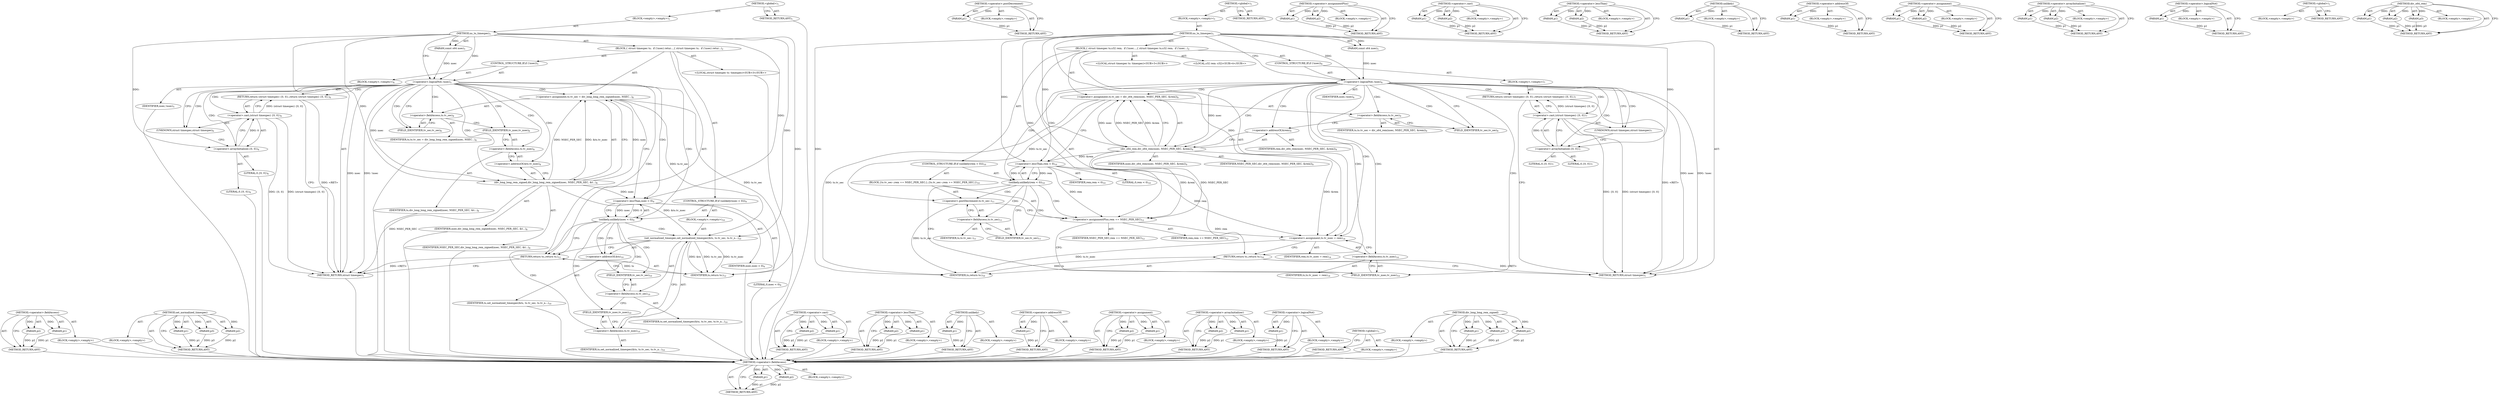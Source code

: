 digraph "div_s64_rem" {
vulnerable_92 [label=<(METHOD,&lt;operator&gt;.fieldAccess)>];
vulnerable_93 [label=<(PARAM,p1)>];
vulnerable_94 [label=<(PARAM,p2)>];
vulnerable_95 [label=<(BLOCK,&lt;empty&gt;,&lt;empty&gt;)>];
vulnerable_96 [label=<(METHOD_RETURN,ANY)>];
vulnerable_116 [label=<(METHOD,set_normalized_timespec)>];
vulnerable_117 [label=<(PARAM,p1)>];
vulnerable_118 [label=<(PARAM,p2)>];
vulnerable_119 [label=<(PARAM,p3)>];
vulnerable_120 [label=<(BLOCK,&lt;empty&gt;,&lt;empty&gt;)>];
vulnerable_121 [label=<(METHOD_RETURN,ANY)>];
vulnerable_6 [label=<(METHOD,&lt;global&gt;)<SUB>1</SUB>>];
vulnerable_7 [label=<(BLOCK,&lt;empty&gt;,&lt;empty&gt;)<SUB>1</SUB>>];
vulnerable_8 [label=<(METHOD,ns_to_timespec)<SUB>1</SUB>>];
vulnerable_9 [label=<(PARAM,const s64 nsec)<SUB>1</SUB>>];
vulnerable_10 [label=<(BLOCK,{
 	struct timespec ts;
 
 	if (!nsec)
 		retur...,{
 	struct timespec ts;
 
 	if (!nsec)
 		retur...)<SUB>2</SUB>>];
vulnerable_11 [label="<(LOCAL,struct timespec ts: timespec)<SUB>3</SUB>>"];
vulnerable_12 [label=<(CONTROL_STRUCTURE,IF,if (!nsec))<SUB>5</SUB>>];
vulnerable_13 [label=<(&lt;operator&gt;.logicalNot,!nsec)<SUB>5</SUB>>];
vulnerable_14 [label=<(IDENTIFIER,nsec,!nsec)<SUB>5</SUB>>];
vulnerable_15 [label=<(BLOCK,&lt;empty&gt;,&lt;empty&gt;)<SUB>6</SUB>>];
vulnerable_16 [label=<(RETURN,return (struct timespec) {0, 0};,return (struct timespec) {0, 0};)<SUB>6</SUB>>];
vulnerable_17 [label=<(&lt;operator&gt;.cast,(struct timespec) {0, 0})<SUB>6</SUB>>];
vulnerable_18 [label=<(UNKNOWN,struct timespec,struct timespec)<SUB>6</SUB>>];
vulnerable_19 [label=<(&lt;operator&gt;.arrayInitializer,{0, 0})<SUB>6</SUB>>];
vulnerable_20 [label=<(LITERAL,0,{0, 0})<SUB>6</SUB>>];
vulnerable_21 [label=<(LITERAL,0,{0, 0})<SUB>6</SUB>>];
vulnerable_22 [label=<(&lt;operator&gt;.assignment,ts.tv_sec = div_long_long_rem_signed(nsec, NSEC...)<SUB>8</SUB>>];
vulnerable_23 [label=<(&lt;operator&gt;.fieldAccess,ts.tv_sec)<SUB>8</SUB>>];
vulnerable_24 [label=<(IDENTIFIER,ts,ts.tv_sec = div_long_long_rem_signed(nsec, NSEC...)<SUB>8</SUB>>];
vulnerable_25 [label=<(FIELD_IDENTIFIER,tv_sec,tv_sec)<SUB>8</SUB>>];
vulnerable_26 [label=<(div_long_long_rem_signed,div_long_long_rem_signed(nsec, NSEC_PER_SEC, &amp;t...)<SUB>8</SUB>>];
vulnerable_27 [label=<(IDENTIFIER,nsec,div_long_long_rem_signed(nsec, NSEC_PER_SEC, &amp;t...)<SUB>8</SUB>>];
vulnerable_28 [label=<(IDENTIFIER,NSEC_PER_SEC,div_long_long_rem_signed(nsec, NSEC_PER_SEC, &amp;t...)<SUB>8</SUB>>];
vulnerable_29 [label=<(&lt;operator&gt;.addressOf,&amp;ts.tv_nsec)<SUB>8</SUB>>];
vulnerable_30 [label=<(&lt;operator&gt;.fieldAccess,ts.tv_nsec)<SUB>8</SUB>>];
vulnerable_31 [label=<(IDENTIFIER,ts,div_long_long_rem_signed(nsec, NSEC_PER_SEC, &amp;t...)<SUB>8</SUB>>];
vulnerable_32 [label=<(FIELD_IDENTIFIER,tv_nsec,tv_nsec)<SUB>8</SUB>>];
vulnerable_33 [label=<(CONTROL_STRUCTURE,IF,if (unlikely(nsec &lt; 0)))<SUB>9</SUB>>];
vulnerable_34 [label=<(unlikely,unlikely(nsec &lt; 0))<SUB>9</SUB>>];
vulnerable_35 [label=<(&lt;operator&gt;.lessThan,nsec &lt; 0)<SUB>9</SUB>>];
vulnerable_36 [label=<(IDENTIFIER,nsec,nsec &lt; 0)<SUB>9</SUB>>];
vulnerable_37 [label=<(LITERAL,0,nsec &lt; 0)<SUB>9</SUB>>];
vulnerable_38 [label=<(BLOCK,&lt;empty&gt;,&lt;empty&gt;)<SUB>10</SUB>>];
vulnerable_39 [label=<(set_normalized_timespec,set_normalized_timespec(&amp;ts, ts.tv_sec, ts.tv_n...)<SUB>10</SUB>>];
vulnerable_40 [label=<(&lt;operator&gt;.addressOf,&amp;ts)<SUB>10</SUB>>];
vulnerable_41 [label=<(IDENTIFIER,ts,set_normalized_timespec(&amp;ts, ts.tv_sec, ts.tv_n...)<SUB>10</SUB>>];
vulnerable_42 [label=<(&lt;operator&gt;.fieldAccess,ts.tv_sec)<SUB>10</SUB>>];
vulnerable_43 [label=<(IDENTIFIER,ts,set_normalized_timespec(&amp;ts, ts.tv_sec, ts.tv_n...)<SUB>10</SUB>>];
vulnerable_44 [label=<(FIELD_IDENTIFIER,tv_sec,tv_sec)<SUB>10</SUB>>];
vulnerable_45 [label=<(&lt;operator&gt;.fieldAccess,ts.tv_nsec)<SUB>10</SUB>>];
vulnerable_46 [label=<(IDENTIFIER,ts,set_normalized_timespec(&amp;ts, ts.tv_sec, ts.tv_n...)<SUB>10</SUB>>];
vulnerable_47 [label=<(FIELD_IDENTIFIER,tv_nsec,tv_nsec)<SUB>10</SUB>>];
vulnerable_48 [label=<(RETURN,return ts;,return ts;)<SUB>12</SUB>>];
vulnerable_49 [label=<(IDENTIFIER,ts,return ts;)<SUB>12</SUB>>];
vulnerable_50 [label=<(METHOD_RETURN,struct timespec)<SUB>1</SUB>>];
vulnerable_52 [label=<(METHOD_RETURN,ANY)<SUB>1</SUB>>];
vulnerable_77 [label=<(METHOD,&lt;operator&gt;.cast)>];
vulnerable_78 [label=<(PARAM,p1)>];
vulnerable_79 [label=<(PARAM,p2)>];
vulnerable_80 [label=<(BLOCK,&lt;empty&gt;,&lt;empty&gt;)>];
vulnerable_81 [label=<(METHOD_RETURN,ANY)>];
vulnerable_111 [label=<(METHOD,&lt;operator&gt;.lessThan)>];
vulnerable_112 [label=<(PARAM,p1)>];
vulnerable_113 [label=<(PARAM,p2)>];
vulnerable_114 [label=<(BLOCK,&lt;empty&gt;,&lt;empty&gt;)>];
vulnerable_115 [label=<(METHOD_RETURN,ANY)>];
vulnerable_107 [label=<(METHOD,unlikely)>];
vulnerable_108 [label=<(PARAM,p1)>];
vulnerable_109 [label=<(BLOCK,&lt;empty&gt;,&lt;empty&gt;)>];
vulnerable_110 [label=<(METHOD_RETURN,ANY)>];
vulnerable_103 [label=<(METHOD,&lt;operator&gt;.addressOf)>];
vulnerable_104 [label=<(PARAM,p1)>];
vulnerable_105 [label=<(BLOCK,&lt;empty&gt;,&lt;empty&gt;)>];
vulnerable_106 [label=<(METHOD_RETURN,ANY)>];
vulnerable_87 [label=<(METHOD,&lt;operator&gt;.assignment)>];
vulnerable_88 [label=<(PARAM,p1)>];
vulnerable_89 [label=<(PARAM,p2)>];
vulnerable_90 [label=<(BLOCK,&lt;empty&gt;,&lt;empty&gt;)>];
vulnerable_91 [label=<(METHOD_RETURN,ANY)>];
vulnerable_82 [label=<(METHOD,&lt;operator&gt;.arrayInitializer)>];
vulnerable_83 [label=<(PARAM,p1)>];
vulnerable_84 [label=<(PARAM,p2)>];
vulnerable_85 [label=<(BLOCK,&lt;empty&gt;,&lt;empty&gt;)>];
vulnerable_86 [label=<(METHOD_RETURN,ANY)>];
vulnerable_73 [label=<(METHOD,&lt;operator&gt;.logicalNot)>];
vulnerable_74 [label=<(PARAM,p1)>];
vulnerable_75 [label=<(BLOCK,&lt;empty&gt;,&lt;empty&gt;)>];
vulnerable_76 [label=<(METHOD_RETURN,ANY)>];
vulnerable_67 [label=<(METHOD,&lt;global&gt;)<SUB>1</SUB>>];
vulnerable_68 [label=<(BLOCK,&lt;empty&gt;,&lt;empty&gt;)>];
vulnerable_69 [label=<(METHOD_RETURN,ANY)>];
vulnerable_97 [label=<(METHOD,div_long_long_rem_signed)>];
vulnerable_98 [label=<(PARAM,p1)>];
vulnerable_99 [label=<(PARAM,p2)>];
vulnerable_100 [label=<(PARAM,p3)>];
vulnerable_101 [label=<(BLOCK,&lt;empty&gt;,&lt;empty&gt;)>];
vulnerable_102 [label=<(METHOD_RETURN,ANY)>];
fixed_96 [label=<(METHOD,&lt;operator&gt;.fieldAccess)>];
fixed_97 [label=<(PARAM,p1)>];
fixed_98 [label=<(PARAM,p2)>];
fixed_99 [label=<(BLOCK,&lt;empty&gt;,&lt;empty&gt;)>];
fixed_100 [label=<(METHOD_RETURN,ANY)>];
fixed_120 [label=<(METHOD,&lt;operator&gt;.postDecrement)>];
fixed_121 [label=<(PARAM,p1)>];
fixed_122 [label=<(BLOCK,&lt;empty&gt;,&lt;empty&gt;)>];
fixed_123 [label=<(METHOD_RETURN,ANY)>];
fixed_6 [label=<(METHOD,&lt;global&gt;)<SUB>1</SUB>>];
fixed_7 [label=<(BLOCK,&lt;empty&gt;,&lt;empty&gt;)<SUB>1</SUB>>];
fixed_8 [label=<(METHOD,ns_to_timespec)<SUB>1</SUB>>];
fixed_9 [label=<(PARAM,const s64 nsec)<SUB>1</SUB>>];
fixed_10 [label=<(BLOCK,{
 	struct timespec ts;
	s32 rem;
 
 	if (!nsec...,{
 	struct timespec ts;
	s32 rem;
 
 	if (!nsec...)<SUB>2</SUB>>];
fixed_11 [label="<(LOCAL,struct timespec ts: timespec)<SUB>3</SUB>>"];
fixed_12 [label="<(LOCAL,s32 rem: s32)<SUB>4</SUB>>"];
fixed_13 [label=<(CONTROL_STRUCTURE,IF,if (!nsec))<SUB>6</SUB>>];
fixed_14 [label=<(&lt;operator&gt;.logicalNot,!nsec)<SUB>6</SUB>>];
fixed_15 [label=<(IDENTIFIER,nsec,!nsec)<SUB>6</SUB>>];
fixed_16 [label=<(BLOCK,&lt;empty&gt;,&lt;empty&gt;)<SUB>7</SUB>>];
fixed_17 [label=<(RETURN,return (struct timespec) {0, 0};,return (struct timespec) {0, 0};)<SUB>7</SUB>>];
fixed_18 [label=<(&lt;operator&gt;.cast,(struct timespec) {0, 0})<SUB>7</SUB>>];
fixed_19 [label=<(UNKNOWN,struct timespec,struct timespec)<SUB>7</SUB>>];
fixed_20 [label=<(&lt;operator&gt;.arrayInitializer,{0, 0})<SUB>7</SUB>>];
fixed_21 [label=<(LITERAL,0,{0, 0})<SUB>7</SUB>>];
fixed_22 [label=<(LITERAL,0,{0, 0})<SUB>7</SUB>>];
fixed_23 [label=<(&lt;operator&gt;.assignment,ts.tv_sec = div_s64_rem(nsec, NSEC_PER_SEC, &amp;rem))<SUB>9</SUB>>];
fixed_24 [label=<(&lt;operator&gt;.fieldAccess,ts.tv_sec)<SUB>9</SUB>>];
fixed_25 [label=<(IDENTIFIER,ts,ts.tv_sec = div_s64_rem(nsec, NSEC_PER_SEC, &amp;rem))<SUB>9</SUB>>];
fixed_26 [label=<(FIELD_IDENTIFIER,tv_sec,tv_sec)<SUB>9</SUB>>];
fixed_27 [label=<(div_s64_rem,div_s64_rem(nsec, NSEC_PER_SEC, &amp;rem))<SUB>9</SUB>>];
fixed_28 [label=<(IDENTIFIER,nsec,div_s64_rem(nsec, NSEC_PER_SEC, &amp;rem))<SUB>9</SUB>>];
fixed_29 [label=<(IDENTIFIER,NSEC_PER_SEC,div_s64_rem(nsec, NSEC_PER_SEC, &amp;rem))<SUB>9</SUB>>];
fixed_30 [label=<(&lt;operator&gt;.addressOf,&amp;rem)<SUB>9</SUB>>];
fixed_31 [label=<(IDENTIFIER,rem,div_s64_rem(nsec, NSEC_PER_SEC, &amp;rem))<SUB>9</SUB>>];
fixed_32 [label=<(CONTROL_STRUCTURE,IF,if (unlikely(rem &lt; 0)))<SUB>10</SUB>>];
fixed_33 [label=<(unlikely,unlikely(rem &lt; 0))<SUB>10</SUB>>];
fixed_34 [label=<(&lt;operator&gt;.lessThan,rem &lt; 0)<SUB>10</SUB>>];
fixed_35 [label=<(IDENTIFIER,rem,rem &lt; 0)<SUB>10</SUB>>];
fixed_36 [label=<(LITERAL,0,rem &lt; 0)<SUB>10</SUB>>];
fixed_37 [label=<(BLOCK,{
		ts.tv_sec--;
		rem += NSEC_PER_SEC;
	},{
		ts.tv_sec--;
		rem += NSEC_PER_SEC;
	})<SUB>10</SUB>>];
fixed_38 [label=<(&lt;operator&gt;.postDecrement,ts.tv_sec--)<SUB>11</SUB>>];
fixed_39 [label=<(&lt;operator&gt;.fieldAccess,ts.tv_sec)<SUB>11</SUB>>];
fixed_40 [label=<(IDENTIFIER,ts,ts.tv_sec--)<SUB>11</SUB>>];
fixed_41 [label=<(FIELD_IDENTIFIER,tv_sec,tv_sec)<SUB>11</SUB>>];
fixed_42 [label=<(&lt;operator&gt;.assignmentPlus,rem += NSEC_PER_SEC)<SUB>12</SUB>>];
fixed_43 [label=<(IDENTIFIER,rem,rem += NSEC_PER_SEC)<SUB>12</SUB>>];
fixed_44 [label=<(IDENTIFIER,NSEC_PER_SEC,rem += NSEC_PER_SEC)<SUB>12</SUB>>];
fixed_45 [label=<(&lt;operator&gt;.assignment,ts.tv_nsec = rem)<SUB>14</SUB>>];
fixed_46 [label=<(&lt;operator&gt;.fieldAccess,ts.tv_nsec)<SUB>14</SUB>>];
fixed_47 [label=<(IDENTIFIER,ts,ts.tv_nsec = rem)<SUB>14</SUB>>];
fixed_48 [label=<(FIELD_IDENTIFIER,tv_nsec,tv_nsec)<SUB>14</SUB>>];
fixed_49 [label=<(IDENTIFIER,rem,ts.tv_nsec = rem)<SUB>14</SUB>>];
fixed_50 [label=<(RETURN,return ts;,return ts;)<SUB>16</SUB>>];
fixed_51 [label=<(IDENTIFIER,ts,return ts;)<SUB>16</SUB>>];
fixed_52 [label=<(METHOD_RETURN,struct timespec)<SUB>1</SUB>>];
fixed_54 [label=<(METHOD_RETURN,ANY)<SUB>1</SUB>>];
fixed_124 [label=<(METHOD,&lt;operator&gt;.assignmentPlus)>];
fixed_125 [label=<(PARAM,p1)>];
fixed_126 [label=<(PARAM,p2)>];
fixed_127 [label=<(BLOCK,&lt;empty&gt;,&lt;empty&gt;)>];
fixed_128 [label=<(METHOD_RETURN,ANY)>];
fixed_81 [label=<(METHOD,&lt;operator&gt;.cast)>];
fixed_82 [label=<(PARAM,p1)>];
fixed_83 [label=<(PARAM,p2)>];
fixed_84 [label=<(BLOCK,&lt;empty&gt;,&lt;empty&gt;)>];
fixed_85 [label=<(METHOD_RETURN,ANY)>];
fixed_115 [label=<(METHOD,&lt;operator&gt;.lessThan)>];
fixed_116 [label=<(PARAM,p1)>];
fixed_117 [label=<(PARAM,p2)>];
fixed_118 [label=<(BLOCK,&lt;empty&gt;,&lt;empty&gt;)>];
fixed_119 [label=<(METHOD_RETURN,ANY)>];
fixed_111 [label=<(METHOD,unlikely)>];
fixed_112 [label=<(PARAM,p1)>];
fixed_113 [label=<(BLOCK,&lt;empty&gt;,&lt;empty&gt;)>];
fixed_114 [label=<(METHOD_RETURN,ANY)>];
fixed_107 [label=<(METHOD,&lt;operator&gt;.addressOf)>];
fixed_108 [label=<(PARAM,p1)>];
fixed_109 [label=<(BLOCK,&lt;empty&gt;,&lt;empty&gt;)>];
fixed_110 [label=<(METHOD_RETURN,ANY)>];
fixed_91 [label=<(METHOD,&lt;operator&gt;.assignment)>];
fixed_92 [label=<(PARAM,p1)>];
fixed_93 [label=<(PARAM,p2)>];
fixed_94 [label=<(BLOCK,&lt;empty&gt;,&lt;empty&gt;)>];
fixed_95 [label=<(METHOD_RETURN,ANY)>];
fixed_86 [label=<(METHOD,&lt;operator&gt;.arrayInitializer)>];
fixed_87 [label=<(PARAM,p1)>];
fixed_88 [label=<(PARAM,p2)>];
fixed_89 [label=<(BLOCK,&lt;empty&gt;,&lt;empty&gt;)>];
fixed_90 [label=<(METHOD_RETURN,ANY)>];
fixed_77 [label=<(METHOD,&lt;operator&gt;.logicalNot)>];
fixed_78 [label=<(PARAM,p1)>];
fixed_79 [label=<(BLOCK,&lt;empty&gt;,&lt;empty&gt;)>];
fixed_80 [label=<(METHOD_RETURN,ANY)>];
fixed_71 [label=<(METHOD,&lt;global&gt;)<SUB>1</SUB>>];
fixed_72 [label=<(BLOCK,&lt;empty&gt;,&lt;empty&gt;)>];
fixed_73 [label=<(METHOD_RETURN,ANY)>];
fixed_101 [label=<(METHOD,div_s64_rem)>];
fixed_102 [label=<(PARAM,p1)>];
fixed_103 [label=<(PARAM,p2)>];
fixed_104 [label=<(PARAM,p3)>];
fixed_105 [label=<(BLOCK,&lt;empty&gt;,&lt;empty&gt;)>];
fixed_106 [label=<(METHOD_RETURN,ANY)>];
vulnerable_92 -> vulnerable_93  [key=0, label="AST: "];
vulnerable_92 -> vulnerable_93  [key=1, label="DDG: "];
vulnerable_92 -> vulnerable_95  [key=0, label="AST: "];
vulnerable_92 -> vulnerable_94  [key=0, label="AST: "];
vulnerable_92 -> vulnerable_94  [key=1, label="DDG: "];
vulnerable_92 -> vulnerable_96  [key=0, label="AST: "];
vulnerable_92 -> vulnerable_96  [key=1, label="CFG: "];
vulnerable_93 -> vulnerable_96  [key=0, label="DDG: p1"];
vulnerable_94 -> vulnerable_96  [key=0, label="DDG: p2"];
vulnerable_95 -> fixed_96  [key=0];
vulnerable_96 -> fixed_96  [key=0];
vulnerable_116 -> vulnerable_117  [key=0, label="AST: "];
vulnerable_116 -> vulnerable_117  [key=1, label="DDG: "];
vulnerable_116 -> vulnerable_120  [key=0, label="AST: "];
vulnerable_116 -> vulnerable_118  [key=0, label="AST: "];
vulnerable_116 -> vulnerable_118  [key=1, label="DDG: "];
vulnerable_116 -> vulnerable_121  [key=0, label="AST: "];
vulnerable_116 -> vulnerable_121  [key=1, label="CFG: "];
vulnerable_116 -> vulnerable_119  [key=0, label="AST: "];
vulnerable_116 -> vulnerable_119  [key=1, label="DDG: "];
vulnerable_117 -> vulnerable_121  [key=0, label="DDG: p1"];
vulnerable_118 -> vulnerable_121  [key=0, label="DDG: p2"];
vulnerable_119 -> vulnerable_121  [key=0, label="DDG: p3"];
vulnerable_120 -> fixed_96  [key=0];
vulnerable_121 -> fixed_96  [key=0];
vulnerable_6 -> vulnerable_7  [key=0, label="AST: "];
vulnerable_6 -> vulnerable_52  [key=0, label="AST: "];
vulnerable_6 -> vulnerable_52  [key=1, label="CFG: "];
vulnerable_7 -> vulnerable_8  [key=0, label="AST: "];
vulnerable_8 -> vulnerable_9  [key=0, label="AST: "];
vulnerable_8 -> vulnerable_9  [key=1, label="DDG: "];
vulnerable_8 -> vulnerable_10  [key=0, label="AST: "];
vulnerable_8 -> vulnerable_50  [key=0, label="AST: "];
vulnerable_8 -> vulnerable_13  [key=0, label="CFG: "];
vulnerable_8 -> vulnerable_13  [key=1, label="DDG: "];
vulnerable_8 -> vulnerable_49  [key=0, label="DDG: "];
vulnerable_8 -> vulnerable_26  [key=0, label="DDG: "];
vulnerable_8 -> vulnerable_35  [key=0, label="DDG: "];
vulnerable_8 -> vulnerable_39  [key=0, label="DDG: "];
vulnerable_8 -> vulnerable_19  [key=0, label="DDG: "];
vulnerable_9 -> vulnerable_13  [key=0, label="DDG: nsec"];
vulnerable_10 -> vulnerable_11  [key=0, label="AST: "];
vulnerable_10 -> vulnerable_12  [key=0, label="AST: "];
vulnerable_10 -> vulnerable_22  [key=0, label="AST: "];
vulnerable_10 -> vulnerable_33  [key=0, label="AST: "];
vulnerable_10 -> vulnerable_48  [key=0, label="AST: "];
vulnerable_11 -> fixed_96  [key=0];
vulnerable_12 -> vulnerable_13  [key=0, label="AST: "];
vulnerable_12 -> vulnerable_15  [key=0, label="AST: "];
vulnerable_13 -> vulnerable_14  [key=0, label="AST: "];
vulnerable_13 -> vulnerable_18  [key=0, label="CFG: "];
vulnerable_13 -> vulnerable_18  [key=1, label="CDG: "];
vulnerable_13 -> vulnerable_25  [key=0, label="CFG: "];
vulnerable_13 -> vulnerable_25  [key=1, label="CDG: "];
vulnerable_13 -> vulnerable_50  [key=0, label="DDG: nsec"];
vulnerable_13 -> vulnerable_50  [key=1, label="DDG: !nsec"];
vulnerable_13 -> vulnerable_26  [key=0, label="DDG: nsec"];
vulnerable_13 -> vulnerable_26  [key=1, label="CDG: "];
vulnerable_13 -> vulnerable_16  [key=0, label="CDG: "];
vulnerable_13 -> vulnerable_17  [key=0, label="CDG: "];
vulnerable_13 -> vulnerable_30  [key=0, label="CDG: "];
vulnerable_13 -> vulnerable_34  [key=0, label="CDG: "];
vulnerable_13 -> vulnerable_48  [key=0, label="CDG: "];
vulnerable_13 -> vulnerable_32  [key=0, label="CDG: "];
vulnerable_13 -> vulnerable_23  [key=0, label="CDG: "];
vulnerable_13 -> vulnerable_19  [key=0, label="CDG: "];
vulnerable_13 -> vulnerable_22  [key=0, label="CDG: "];
vulnerable_13 -> vulnerable_29  [key=0, label="CDG: "];
vulnerable_13 -> vulnerable_35  [key=0, label="CDG: "];
vulnerable_14 -> fixed_96  [key=0];
vulnerable_15 -> vulnerable_16  [key=0, label="AST: "];
vulnerable_16 -> vulnerable_17  [key=0, label="AST: "];
vulnerable_16 -> vulnerable_50  [key=0, label="CFG: "];
vulnerable_16 -> vulnerable_50  [key=1, label="DDG: &lt;RET&gt;"];
vulnerable_17 -> vulnerable_18  [key=0, label="AST: "];
vulnerable_17 -> vulnerable_19  [key=0, label="AST: "];
vulnerable_17 -> vulnerable_16  [key=0, label="CFG: "];
vulnerable_17 -> vulnerable_16  [key=1, label="DDG: (struct timespec) {0, 0}"];
vulnerable_17 -> vulnerable_50  [key=0, label="DDG: {0, 0}"];
vulnerable_17 -> vulnerable_50  [key=1, label="DDG: (struct timespec) {0, 0}"];
vulnerable_18 -> vulnerable_19  [key=0, label="CFG: "];
vulnerable_19 -> vulnerable_20  [key=0, label="AST: "];
vulnerable_19 -> vulnerable_21  [key=0, label="AST: "];
vulnerable_19 -> vulnerable_17  [key=0, label="CFG: "];
vulnerable_19 -> vulnerable_17  [key=1, label="DDG: 0"];
vulnerable_20 -> fixed_96  [key=0];
vulnerable_21 -> fixed_96  [key=0];
vulnerable_22 -> vulnerable_23  [key=0, label="AST: "];
vulnerable_22 -> vulnerable_26  [key=0, label="AST: "];
vulnerable_22 -> vulnerable_35  [key=0, label="CFG: "];
vulnerable_22 -> vulnerable_49  [key=0, label="DDG: ts.tv_sec"];
vulnerable_22 -> vulnerable_39  [key=0, label="DDG: ts.tv_sec"];
vulnerable_23 -> vulnerable_24  [key=0, label="AST: "];
vulnerable_23 -> vulnerable_25  [key=0, label="AST: "];
vulnerable_23 -> vulnerable_32  [key=0, label="CFG: "];
vulnerable_24 -> fixed_96  [key=0];
vulnerable_25 -> vulnerable_23  [key=0, label="CFG: "];
vulnerable_26 -> vulnerable_27  [key=0, label="AST: "];
vulnerable_26 -> vulnerable_28  [key=0, label="AST: "];
vulnerable_26 -> vulnerable_29  [key=0, label="AST: "];
vulnerable_26 -> vulnerable_22  [key=0, label="CFG: "];
vulnerable_26 -> vulnerable_22  [key=1, label="DDG: nsec"];
vulnerable_26 -> vulnerable_22  [key=2, label="DDG: NSEC_PER_SEC"];
vulnerable_26 -> vulnerable_22  [key=3, label="DDG: &amp;ts.tv_nsec"];
vulnerable_26 -> vulnerable_50  [key=0, label="DDG: NSEC_PER_SEC"];
vulnerable_26 -> vulnerable_35  [key=0, label="DDG: nsec"];
vulnerable_26 -> vulnerable_39  [key=0, label="DDG: &amp;ts.tv_nsec"];
vulnerable_27 -> fixed_96  [key=0];
vulnerable_28 -> fixed_96  [key=0];
vulnerable_29 -> vulnerable_30  [key=0, label="AST: "];
vulnerable_29 -> vulnerable_26  [key=0, label="CFG: "];
vulnerable_30 -> vulnerable_31  [key=0, label="AST: "];
vulnerable_30 -> vulnerable_32  [key=0, label="AST: "];
vulnerable_30 -> vulnerable_29  [key=0, label="CFG: "];
vulnerable_31 -> fixed_96  [key=0];
vulnerable_32 -> vulnerable_30  [key=0, label="CFG: "];
vulnerable_33 -> vulnerable_34  [key=0, label="AST: "];
vulnerable_33 -> vulnerable_38  [key=0, label="AST: "];
vulnerable_34 -> vulnerable_35  [key=0, label="AST: "];
vulnerable_34 -> vulnerable_40  [key=0, label="CFG: "];
vulnerable_34 -> vulnerable_40  [key=1, label="CDG: "];
vulnerable_34 -> vulnerable_48  [key=0, label="CFG: "];
vulnerable_34 -> vulnerable_47  [key=0, label="CDG: "];
vulnerable_34 -> vulnerable_42  [key=0, label="CDG: "];
vulnerable_34 -> vulnerable_45  [key=0, label="CDG: "];
vulnerable_34 -> vulnerable_44  [key=0, label="CDG: "];
vulnerable_34 -> vulnerable_39  [key=0, label="CDG: "];
vulnerable_35 -> vulnerable_36  [key=0, label="AST: "];
vulnerable_35 -> vulnerable_37  [key=0, label="AST: "];
vulnerable_35 -> vulnerable_34  [key=0, label="CFG: "];
vulnerable_35 -> vulnerable_34  [key=1, label="DDG: nsec"];
vulnerable_35 -> vulnerable_34  [key=2, label="DDG: 0"];
vulnerable_36 -> fixed_96  [key=0];
vulnerable_37 -> fixed_96  [key=0];
vulnerable_38 -> vulnerable_39  [key=0, label="AST: "];
vulnerable_39 -> vulnerable_40  [key=0, label="AST: "];
vulnerable_39 -> vulnerable_42  [key=0, label="AST: "];
vulnerable_39 -> vulnerable_45  [key=0, label="AST: "];
vulnerable_39 -> vulnerable_48  [key=0, label="CFG: "];
vulnerable_39 -> vulnerable_49  [key=0, label="DDG: &amp;ts"];
vulnerable_39 -> vulnerable_49  [key=1, label="DDG: ts.tv_sec"];
vulnerable_39 -> vulnerable_49  [key=2, label="DDG: ts.tv_nsec"];
vulnerable_40 -> vulnerable_41  [key=0, label="AST: "];
vulnerable_40 -> vulnerable_44  [key=0, label="CFG: "];
vulnerable_41 -> fixed_96  [key=0];
vulnerable_42 -> vulnerable_43  [key=0, label="AST: "];
vulnerable_42 -> vulnerable_44  [key=0, label="AST: "];
vulnerable_42 -> vulnerable_47  [key=0, label="CFG: "];
vulnerable_43 -> fixed_96  [key=0];
vulnerable_44 -> vulnerable_42  [key=0, label="CFG: "];
vulnerable_45 -> vulnerable_46  [key=0, label="AST: "];
vulnerable_45 -> vulnerable_47  [key=0, label="AST: "];
vulnerable_45 -> vulnerable_39  [key=0, label="CFG: "];
vulnerable_46 -> fixed_96  [key=0];
vulnerable_47 -> vulnerable_45  [key=0, label="CFG: "];
vulnerable_48 -> vulnerable_49  [key=0, label="AST: "];
vulnerable_48 -> vulnerable_50  [key=0, label="CFG: "];
vulnerable_48 -> vulnerable_50  [key=1, label="DDG: &lt;RET&gt;"];
vulnerable_49 -> vulnerable_48  [key=0, label="DDG: ts"];
vulnerable_50 -> fixed_96  [key=0];
vulnerable_52 -> fixed_96  [key=0];
vulnerable_77 -> vulnerable_78  [key=0, label="AST: "];
vulnerable_77 -> vulnerable_78  [key=1, label="DDG: "];
vulnerable_77 -> vulnerable_80  [key=0, label="AST: "];
vulnerable_77 -> vulnerable_79  [key=0, label="AST: "];
vulnerable_77 -> vulnerable_79  [key=1, label="DDG: "];
vulnerable_77 -> vulnerable_81  [key=0, label="AST: "];
vulnerable_77 -> vulnerable_81  [key=1, label="CFG: "];
vulnerable_78 -> vulnerable_81  [key=0, label="DDG: p1"];
vulnerable_79 -> vulnerable_81  [key=0, label="DDG: p2"];
vulnerable_80 -> fixed_96  [key=0];
vulnerable_81 -> fixed_96  [key=0];
vulnerable_111 -> vulnerable_112  [key=0, label="AST: "];
vulnerable_111 -> vulnerable_112  [key=1, label="DDG: "];
vulnerable_111 -> vulnerable_114  [key=0, label="AST: "];
vulnerable_111 -> vulnerable_113  [key=0, label="AST: "];
vulnerable_111 -> vulnerable_113  [key=1, label="DDG: "];
vulnerable_111 -> vulnerable_115  [key=0, label="AST: "];
vulnerable_111 -> vulnerable_115  [key=1, label="CFG: "];
vulnerable_112 -> vulnerable_115  [key=0, label="DDG: p1"];
vulnerable_113 -> vulnerable_115  [key=0, label="DDG: p2"];
vulnerable_114 -> fixed_96  [key=0];
vulnerable_115 -> fixed_96  [key=0];
vulnerable_107 -> vulnerable_108  [key=0, label="AST: "];
vulnerable_107 -> vulnerable_108  [key=1, label="DDG: "];
vulnerable_107 -> vulnerable_109  [key=0, label="AST: "];
vulnerable_107 -> vulnerable_110  [key=0, label="AST: "];
vulnerable_107 -> vulnerable_110  [key=1, label="CFG: "];
vulnerable_108 -> vulnerable_110  [key=0, label="DDG: p1"];
vulnerable_109 -> fixed_96  [key=0];
vulnerable_110 -> fixed_96  [key=0];
vulnerable_103 -> vulnerable_104  [key=0, label="AST: "];
vulnerable_103 -> vulnerable_104  [key=1, label="DDG: "];
vulnerable_103 -> vulnerable_105  [key=0, label="AST: "];
vulnerable_103 -> vulnerable_106  [key=0, label="AST: "];
vulnerable_103 -> vulnerable_106  [key=1, label="CFG: "];
vulnerable_104 -> vulnerable_106  [key=0, label="DDG: p1"];
vulnerable_105 -> fixed_96  [key=0];
vulnerable_106 -> fixed_96  [key=0];
vulnerable_87 -> vulnerable_88  [key=0, label="AST: "];
vulnerable_87 -> vulnerable_88  [key=1, label="DDG: "];
vulnerable_87 -> vulnerable_90  [key=0, label="AST: "];
vulnerable_87 -> vulnerable_89  [key=0, label="AST: "];
vulnerable_87 -> vulnerable_89  [key=1, label="DDG: "];
vulnerable_87 -> vulnerable_91  [key=0, label="AST: "];
vulnerable_87 -> vulnerable_91  [key=1, label="CFG: "];
vulnerable_88 -> vulnerable_91  [key=0, label="DDG: p1"];
vulnerable_89 -> vulnerable_91  [key=0, label="DDG: p2"];
vulnerable_90 -> fixed_96  [key=0];
vulnerable_91 -> fixed_96  [key=0];
vulnerable_82 -> vulnerable_83  [key=0, label="AST: "];
vulnerable_82 -> vulnerable_83  [key=1, label="DDG: "];
vulnerable_82 -> vulnerable_85  [key=0, label="AST: "];
vulnerable_82 -> vulnerable_84  [key=0, label="AST: "];
vulnerable_82 -> vulnerable_84  [key=1, label="DDG: "];
vulnerable_82 -> vulnerable_86  [key=0, label="AST: "];
vulnerable_82 -> vulnerable_86  [key=1, label="CFG: "];
vulnerable_83 -> vulnerable_86  [key=0, label="DDG: p1"];
vulnerable_84 -> vulnerable_86  [key=0, label="DDG: p2"];
vulnerable_85 -> fixed_96  [key=0];
vulnerable_86 -> fixed_96  [key=0];
vulnerable_73 -> vulnerable_74  [key=0, label="AST: "];
vulnerable_73 -> vulnerable_74  [key=1, label="DDG: "];
vulnerable_73 -> vulnerable_75  [key=0, label="AST: "];
vulnerable_73 -> vulnerable_76  [key=0, label="AST: "];
vulnerable_73 -> vulnerable_76  [key=1, label="CFG: "];
vulnerable_74 -> vulnerable_76  [key=0, label="DDG: p1"];
vulnerable_75 -> fixed_96  [key=0];
vulnerable_76 -> fixed_96  [key=0];
vulnerable_67 -> vulnerable_68  [key=0, label="AST: "];
vulnerable_67 -> vulnerable_69  [key=0, label="AST: "];
vulnerable_67 -> vulnerable_69  [key=1, label="CFG: "];
vulnerable_68 -> fixed_96  [key=0];
vulnerable_69 -> fixed_96  [key=0];
vulnerable_97 -> vulnerable_98  [key=0, label="AST: "];
vulnerable_97 -> vulnerable_98  [key=1, label="DDG: "];
vulnerable_97 -> vulnerable_101  [key=0, label="AST: "];
vulnerable_97 -> vulnerable_99  [key=0, label="AST: "];
vulnerable_97 -> vulnerable_99  [key=1, label="DDG: "];
vulnerable_97 -> vulnerable_102  [key=0, label="AST: "];
vulnerable_97 -> vulnerable_102  [key=1, label="CFG: "];
vulnerable_97 -> vulnerable_100  [key=0, label="AST: "];
vulnerable_97 -> vulnerable_100  [key=1, label="DDG: "];
vulnerable_98 -> vulnerable_102  [key=0, label="DDG: p1"];
vulnerable_99 -> vulnerable_102  [key=0, label="DDG: p2"];
vulnerable_100 -> vulnerable_102  [key=0, label="DDG: p3"];
vulnerable_101 -> fixed_96  [key=0];
vulnerable_102 -> fixed_96  [key=0];
fixed_96 -> fixed_97  [key=0, label="AST: "];
fixed_96 -> fixed_97  [key=1, label="DDG: "];
fixed_96 -> fixed_99  [key=0, label="AST: "];
fixed_96 -> fixed_98  [key=0, label="AST: "];
fixed_96 -> fixed_98  [key=1, label="DDG: "];
fixed_96 -> fixed_100  [key=0, label="AST: "];
fixed_96 -> fixed_100  [key=1, label="CFG: "];
fixed_97 -> fixed_100  [key=0, label="DDG: p1"];
fixed_98 -> fixed_100  [key=0, label="DDG: p2"];
fixed_120 -> fixed_121  [key=0, label="AST: "];
fixed_120 -> fixed_121  [key=1, label="DDG: "];
fixed_120 -> fixed_122  [key=0, label="AST: "];
fixed_120 -> fixed_123  [key=0, label="AST: "];
fixed_120 -> fixed_123  [key=1, label="CFG: "];
fixed_121 -> fixed_123  [key=0, label="DDG: p1"];
fixed_6 -> fixed_7  [key=0, label="AST: "];
fixed_6 -> fixed_54  [key=0, label="AST: "];
fixed_6 -> fixed_54  [key=1, label="CFG: "];
fixed_7 -> fixed_8  [key=0, label="AST: "];
fixed_8 -> fixed_9  [key=0, label="AST: "];
fixed_8 -> fixed_9  [key=1, label="DDG: "];
fixed_8 -> fixed_10  [key=0, label="AST: "];
fixed_8 -> fixed_52  [key=0, label="AST: "];
fixed_8 -> fixed_14  [key=0, label="CFG: "];
fixed_8 -> fixed_14  [key=1, label="DDG: "];
fixed_8 -> fixed_45  [key=0, label="DDG: "];
fixed_8 -> fixed_51  [key=0, label="DDG: "];
fixed_8 -> fixed_27  [key=0, label="DDG: "];
fixed_8 -> fixed_42  [key=0, label="DDG: "];
fixed_8 -> fixed_34  [key=0, label="DDG: "];
fixed_8 -> fixed_20  [key=0, label="DDG: "];
fixed_9 -> fixed_14  [key=0, label="DDG: nsec"];
fixed_10 -> fixed_11  [key=0, label="AST: "];
fixed_10 -> fixed_12  [key=0, label="AST: "];
fixed_10 -> fixed_13  [key=0, label="AST: "];
fixed_10 -> fixed_23  [key=0, label="AST: "];
fixed_10 -> fixed_32  [key=0, label="AST: "];
fixed_10 -> fixed_45  [key=0, label="AST: "];
fixed_10 -> fixed_50  [key=0, label="AST: "];
fixed_13 -> fixed_14  [key=0, label="AST: "];
fixed_13 -> fixed_16  [key=0, label="AST: "];
fixed_14 -> fixed_15  [key=0, label="AST: "];
fixed_14 -> fixed_19  [key=0, label="CFG: "];
fixed_14 -> fixed_19  [key=1, label="CDG: "];
fixed_14 -> fixed_26  [key=0, label="CFG: "];
fixed_14 -> fixed_26  [key=1, label="CDG: "];
fixed_14 -> fixed_52  [key=0, label="DDG: nsec"];
fixed_14 -> fixed_52  [key=1, label="DDG: !nsec"];
fixed_14 -> fixed_27  [key=0, label="DDG: nsec"];
fixed_14 -> fixed_27  [key=1, label="CDG: "];
fixed_14 -> fixed_24  [key=0, label="CDG: "];
fixed_14 -> fixed_17  [key=0, label="CDG: "];
fixed_14 -> fixed_30  [key=0, label="CDG: "];
fixed_14 -> fixed_34  [key=0, label="CDG: "];
fixed_14 -> fixed_48  [key=0, label="CDG: "];
fixed_14 -> fixed_33  [key=0, label="CDG: "];
fixed_14 -> fixed_23  [key=0, label="CDG: "];
fixed_14 -> fixed_46  [key=0, label="CDG: "];
fixed_14 -> fixed_20  [key=0, label="CDG: "];
fixed_14 -> fixed_45  [key=0, label="CDG: "];
fixed_14 -> fixed_18  [key=0, label="CDG: "];
fixed_14 -> fixed_50  [key=0, label="CDG: "];
fixed_16 -> fixed_17  [key=0, label="AST: "];
fixed_17 -> fixed_18  [key=0, label="AST: "];
fixed_17 -> fixed_52  [key=0, label="CFG: "];
fixed_17 -> fixed_52  [key=1, label="DDG: &lt;RET&gt;"];
fixed_18 -> fixed_19  [key=0, label="AST: "];
fixed_18 -> fixed_20  [key=0, label="AST: "];
fixed_18 -> fixed_17  [key=0, label="CFG: "];
fixed_18 -> fixed_17  [key=1, label="DDG: (struct timespec) {0, 0}"];
fixed_18 -> fixed_52  [key=0, label="DDG: {0, 0}"];
fixed_18 -> fixed_52  [key=1, label="DDG: (struct timespec) {0, 0}"];
fixed_19 -> fixed_20  [key=0, label="CFG: "];
fixed_20 -> fixed_21  [key=0, label="AST: "];
fixed_20 -> fixed_22  [key=0, label="AST: "];
fixed_20 -> fixed_18  [key=0, label="CFG: "];
fixed_20 -> fixed_18  [key=1, label="DDG: 0"];
fixed_23 -> fixed_24  [key=0, label="AST: "];
fixed_23 -> fixed_27  [key=0, label="AST: "];
fixed_23 -> fixed_34  [key=0, label="CFG: "];
fixed_23 -> fixed_51  [key=0, label="DDG: ts.tv_sec"];
fixed_23 -> fixed_38  [key=0, label="DDG: ts.tv_sec"];
fixed_24 -> fixed_25  [key=0, label="AST: "];
fixed_24 -> fixed_26  [key=0, label="AST: "];
fixed_24 -> fixed_30  [key=0, label="CFG: "];
fixed_26 -> fixed_24  [key=0, label="CFG: "];
fixed_27 -> fixed_28  [key=0, label="AST: "];
fixed_27 -> fixed_29  [key=0, label="AST: "];
fixed_27 -> fixed_30  [key=0, label="AST: "];
fixed_27 -> fixed_23  [key=0, label="CFG: "];
fixed_27 -> fixed_23  [key=1, label="DDG: nsec"];
fixed_27 -> fixed_23  [key=2, label="DDG: NSEC_PER_SEC"];
fixed_27 -> fixed_23  [key=3, label="DDG: &amp;rem"];
fixed_27 -> fixed_45  [key=0, label="DDG: &amp;rem"];
fixed_27 -> fixed_42  [key=0, label="DDG: NSEC_PER_SEC"];
fixed_27 -> fixed_42  [key=1, label="DDG: &amp;rem"];
fixed_27 -> fixed_34  [key=0, label="DDG: &amp;rem"];
fixed_30 -> fixed_31  [key=0, label="AST: "];
fixed_30 -> fixed_27  [key=0, label="CFG: "];
fixed_32 -> fixed_33  [key=0, label="AST: "];
fixed_32 -> fixed_37  [key=0, label="AST: "];
fixed_33 -> fixed_34  [key=0, label="AST: "];
fixed_33 -> fixed_41  [key=0, label="CFG: "];
fixed_33 -> fixed_41  [key=1, label="CDG: "];
fixed_33 -> fixed_48  [key=0, label="CFG: "];
fixed_33 -> fixed_42  [key=0, label="CDG: "];
fixed_33 -> fixed_38  [key=0, label="CDG: "];
fixed_33 -> fixed_39  [key=0, label="CDG: "];
fixed_34 -> fixed_35  [key=0, label="AST: "];
fixed_34 -> fixed_36  [key=0, label="AST: "];
fixed_34 -> fixed_33  [key=0, label="CFG: "];
fixed_34 -> fixed_33  [key=1, label="DDG: rem"];
fixed_34 -> fixed_33  [key=2, label="DDG: 0"];
fixed_34 -> fixed_45  [key=0, label="DDG: rem"];
fixed_34 -> fixed_42  [key=0, label="DDG: rem"];
fixed_37 -> fixed_38  [key=0, label="AST: "];
fixed_37 -> fixed_42  [key=0, label="AST: "];
fixed_38 -> fixed_39  [key=0, label="AST: "];
fixed_38 -> fixed_42  [key=0, label="CFG: "];
fixed_38 -> fixed_51  [key=0, label="DDG: ts.tv_sec"];
fixed_39 -> fixed_40  [key=0, label="AST: "];
fixed_39 -> fixed_41  [key=0, label="AST: "];
fixed_39 -> fixed_38  [key=0, label="CFG: "];
fixed_41 -> fixed_39  [key=0, label="CFG: "];
fixed_42 -> fixed_43  [key=0, label="AST: "];
fixed_42 -> fixed_44  [key=0, label="AST: "];
fixed_42 -> fixed_48  [key=0, label="CFG: "];
fixed_42 -> fixed_45  [key=0, label="DDG: rem"];
fixed_45 -> fixed_46  [key=0, label="AST: "];
fixed_45 -> fixed_49  [key=0, label="AST: "];
fixed_45 -> fixed_50  [key=0, label="CFG: "];
fixed_45 -> fixed_51  [key=0, label="DDG: ts.tv_nsec"];
fixed_46 -> fixed_47  [key=0, label="AST: "];
fixed_46 -> fixed_48  [key=0, label="AST: "];
fixed_46 -> fixed_45  [key=0, label="CFG: "];
fixed_48 -> fixed_46  [key=0, label="CFG: "];
fixed_50 -> fixed_51  [key=0, label="AST: "];
fixed_50 -> fixed_52  [key=0, label="CFG: "];
fixed_50 -> fixed_52  [key=1, label="DDG: &lt;RET&gt;"];
fixed_51 -> fixed_50  [key=0, label="DDG: ts"];
fixed_124 -> fixed_125  [key=0, label="AST: "];
fixed_124 -> fixed_125  [key=1, label="DDG: "];
fixed_124 -> fixed_127  [key=0, label="AST: "];
fixed_124 -> fixed_126  [key=0, label="AST: "];
fixed_124 -> fixed_126  [key=1, label="DDG: "];
fixed_124 -> fixed_128  [key=0, label="AST: "];
fixed_124 -> fixed_128  [key=1, label="CFG: "];
fixed_125 -> fixed_128  [key=0, label="DDG: p1"];
fixed_126 -> fixed_128  [key=0, label="DDG: p2"];
fixed_81 -> fixed_82  [key=0, label="AST: "];
fixed_81 -> fixed_82  [key=1, label="DDG: "];
fixed_81 -> fixed_84  [key=0, label="AST: "];
fixed_81 -> fixed_83  [key=0, label="AST: "];
fixed_81 -> fixed_83  [key=1, label="DDG: "];
fixed_81 -> fixed_85  [key=0, label="AST: "];
fixed_81 -> fixed_85  [key=1, label="CFG: "];
fixed_82 -> fixed_85  [key=0, label="DDG: p1"];
fixed_83 -> fixed_85  [key=0, label="DDG: p2"];
fixed_115 -> fixed_116  [key=0, label="AST: "];
fixed_115 -> fixed_116  [key=1, label="DDG: "];
fixed_115 -> fixed_118  [key=0, label="AST: "];
fixed_115 -> fixed_117  [key=0, label="AST: "];
fixed_115 -> fixed_117  [key=1, label="DDG: "];
fixed_115 -> fixed_119  [key=0, label="AST: "];
fixed_115 -> fixed_119  [key=1, label="CFG: "];
fixed_116 -> fixed_119  [key=0, label="DDG: p1"];
fixed_117 -> fixed_119  [key=0, label="DDG: p2"];
fixed_111 -> fixed_112  [key=0, label="AST: "];
fixed_111 -> fixed_112  [key=1, label="DDG: "];
fixed_111 -> fixed_113  [key=0, label="AST: "];
fixed_111 -> fixed_114  [key=0, label="AST: "];
fixed_111 -> fixed_114  [key=1, label="CFG: "];
fixed_112 -> fixed_114  [key=0, label="DDG: p1"];
fixed_107 -> fixed_108  [key=0, label="AST: "];
fixed_107 -> fixed_108  [key=1, label="DDG: "];
fixed_107 -> fixed_109  [key=0, label="AST: "];
fixed_107 -> fixed_110  [key=0, label="AST: "];
fixed_107 -> fixed_110  [key=1, label="CFG: "];
fixed_108 -> fixed_110  [key=0, label="DDG: p1"];
fixed_91 -> fixed_92  [key=0, label="AST: "];
fixed_91 -> fixed_92  [key=1, label="DDG: "];
fixed_91 -> fixed_94  [key=0, label="AST: "];
fixed_91 -> fixed_93  [key=0, label="AST: "];
fixed_91 -> fixed_93  [key=1, label="DDG: "];
fixed_91 -> fixed_95  [key=0, label="AST: "];
fixed_91 -> fixed_95  [key=1, label="CFG: "];
fixed_92 -> fixed_95  [key=0, label="DDG: p1"];
fixed_93 -> fixed_95  [key=0, label="DDG: p2"];
fixed_86 -> fixed_87  [key=0, label="AST: "];
fixed_86 -> fixed_87  [key=1, label="DDG: "];
fixed_86 -> fixed_89  [key=0, label="AST: "];
fixed_86 -> fixed_88  [key=0, label="AST: "];
fixed_86 -> fixed_88  [key=1, label="DDG: "];
fixed_86 -> fixed_90  [key=0, label="AST: "];
fixed_86 -> fixed_90  [key=1, label="CFG: "];
fixed_87 -> fixed_90  [key=0, label="DDG: p1"];
fixed_88 -> fixed_90  [key=0, label="DDG: p2"];
fixed_77 -> fixed_78  [key=0, label="AST: "];
fixed_77 -> fixed_78  [key=1, label="DDG: "];
fixed_77 -> fixed_79  [key=0, label="AST: "];
fixed_77 -> fixed_80  [key=0, label="AST: "];
fixed_77 -> fixed_80  [key=1, label="CFG: "];
fixed_78 -> fixed_80  [key=0, label="DDG: p1"];
fixed_71 -> fixed_72  [key=0, label="AST: "];
fixed_71 -> fixed_73  [key=0, label="AST: "];
fixed_71 -> fixed_73  [key=1, label="CFG: "];
fixed_101 -> fixed_102  [key=0, label="AST: "];
fixed_101 -> fixed_102  [key=1, label="DDG: "];
fixed_101 -> fixed_105  [key=0, label="AST: "];
fixed_101 -> fixed_103  [key=0, label="AST: "];
fixed_101 -> fixed_103  [key=1, label="DDG: "];
fixed_101 -> fixed_106  [key=0, label="AST: "];
fixed_101 -> fixed_106  [key=1, label="CFG: "];
fixed_101 -> fixed_104  [key=0, label="AST: "];
fixed_101 -> fixed_104  [key=1, label="DDG: "];
fixed_102 -> fixed_106  [key=0, label="DDG: p1"];
fixed_103 -> fixed_106  [key=0, label="DDG: p2"];
fixed_104 -> fixed_106  [key=0, label="DDG: p3"];
}
